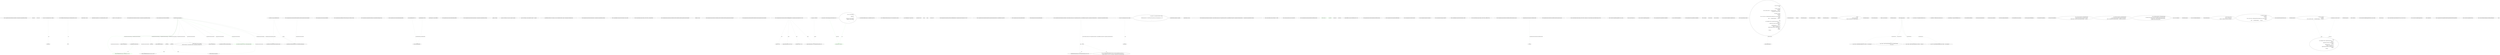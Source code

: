 digraph  {
m0_17 [cluster="CommandLine.Internal.OptionMap.Create(object, CommandLine.CommandLineParserSettings)", file="ParserResultExtensions.cs", label="Entry CommandLine.Internal.OptionMap.Create(object, CommandLine.CommandLineParserSettings)", span="79-79"];
m0_20 [cluster="CommandLine.Internal.OptionMap.Create(object, CommandLine.CommandLineParserSettings)", file="ParserResultExtensions.cs", label="return null;", span="84-84"];
m0_19 [cluster="CommandLine.Internal.OptionMap.Create(object, CommandLine.CommandLineParserSettings)", file="ParserResultExtensions.cs", label="list == null", span="82-82"];
m0_21 [cluster="CommandLine.Internal.OptionMap.Create(object, CommandLine.CommandLineParserSettings)", file="ParserResultExtensions.cs", label="var map = new OptionMap(list.Count, settings)", span="86-86"];
m0_18 [cluster="CommandLine.Internal.OptionMap.Create(object, CommandLine.CommandLineParserSettings)", file="ParserResultExtensions.cs", label="var list = ReflectionUtil.RetrievePropertyList<BaseOptionAttribute>(target)", span="81-81"];
m0_25 [cluster="CommandLine.Internal.OptionMap.Create(object, CommandLine.CommandLineParserSettings)", file="ParserResultExtensions.cs", label="map.RawOptions = target", span="94-94"];
m0_26 [cluster="CommandLine.Internal.OptionMap.Create(object, CommandLine.CommandLineParserSettings)", file="ParserResultExtensions.cs", label="return map;", span="95-95"];
m0_22 [cluster="CommandLine.Internal.OptionMap.Create(object, CommandLine.CommandLineParserSettings)", file="ParserResultExtensions.cs", label=list, span="87-87"];
m0_24 [cluster="CommandLine.Internal.OptionMap.Create(object, CommandLine.CommandLineParserSettings)", file="ParserResultExtensions.cs", label="map[pair.Right.UniqueName] = new OptionInfo(pair.Right, pair.Left)", span="91-91"];
m0_23 [cluster="CommandLine.Internal.OptionMap.Create(object, CommandLine.CommandLineParserSettings)", file="ParserResultExtensions.cs", label="pair.Left != null && pair.Right != null", span="89-89"];
m0_27 [cluster="CommandLine.Internal.OptionMap.Create(object, CommandLine.CommandLineParserSettings)", file="ParserResultExtensions.cs", label="Exit CommandLine.Internal.OptionMap.Create(object, CommandLine.CommandLineParserSettings)", span="79-79"];
m0_49 [cluster="CommandLine.Internal.OptionMap.SetDefaults()", file="ParserResultExtensions.cs", label="Entry CommandLine.Internal.OptionMap.SetDefaults()", span="158-158"];
m0_50 [cluster="CommandLine.Internal.OptionMap.SetDefaults()", file="ParserResultExtensions.cs", label="_map.Values", span="160-160"];
m0_51 [cluster="CommandLine.Internal.OptionMap.SetDefaults()", file="ParserResultExtensions.cs", label="option.SetDefault(RawOptions)", span="162-162"];
m0_52 [cluster="CommandLine.Internal.OptionMap.SetDefaults()", file="ParserResultExtensions.cs", label="Exit CommandLine.Internal.OptionMap.SetDefaults()", span="158-158"];
m0_28 [cluster="CommandLine.Internal.ReflectionUtil.RetrievePropertyList<TAttribute>(object)", file="ParserResultExtensions.cs", label="Entry CommandLine.Internal.ReflectionUtil.RetrievePropertyList<TAttribute>(object)", span="43-43"];
m0_42 [cluster="CommandLine.CommandLineParserException.CommandLineParserException(string)", file="ParserResultExtensions.cs", label="Entry CommandLine.CommandLineParserException.CommandLineParserException(string)", span="52-52"];
m0_48 [cluster="CommandLine.Internal.OptionMap.EnforceRequiredRule()", file="ParserResultExtensions.cs", label="Entry CommandLine.Internal.OptionMap.EnforceRequiredRule()", span="166-166"];
m0_55 [cluster="CommandLine.Internal.OptionMap.EnforceRequiredRule()", file="ParserResultExtensions.cs", label="_map.Values", span="169-169"];
m0_57 [cluster="CommandLine.Internal.OptionMap.EnforceRequiredRule()", file="ParserResultExtensions.cs", label="SetParserStateIfNeeded(RawOptions, option, true, null)", span="173-173"];
m0_54 [cluster="CommandLine.Internal.OptionMap.EnforceRequiredRule()", file="ParserResultExtensions.cs", label="bool requiredRulesAllMet = true", span="168-168"];
m0_56 [cluster="CommandLine.Internal.OptionMap.EnforceRequiredRule()", file="ParserResultExtensions.cs", label="option.Required && !option.IsDefined", span="171-171"];
m0_58 [cluster="CommandLine.Internal.OptionMap.EnforceRequiredRule()", file="ParserResultExtensions.cs", label="requiredRulesAllMet = false", span="174-174"];
m0_59 [cluster="CommandLine.Internal.OptionMap.EnforceRequiredRule()", file="ParserResultExtensions.cs", label="return requiredRulesAllMet;", span="177-177"];
m0_60 [cluster="CommandLine.Internal.OptionMap.EnforceRequiredRule()", file="ParserResultExtensions.cs", label="Exit CommandLine.Internal.OptionMap.EnforceRequiredRule()", span="166-166"];
m0_8 [cluster="CommandLine.Internal.OptionMap.OptionMap(int, CommandLine.CommandLineParserSettings)", file="ParserResultExtensions.cs", label="Entry CommandLine.Internal.OptionMap.OptionMap(int, CommandLine.CommandLineParserSettings)", span="62-62"];
m0_9 [cluster="CommandLine.Internal.OptionMap.OptionMap(int, CommandLine.CommandLineParserSettings)", file="ParserResultExtensions.cs", label="_settings = settings", span="67-67"];
m0_10 [cluster="CommandLine.Internal.OptionMap.OptionMap(int, CommandLine.CommandLineParserSettings)", file="ParserResultExtensions.cs", label="IEqualityComparer<string> comparer =\r\n                _settings.CaseSensitive ? StringComparer.Ordinal : StringComparer.OrdinalIgnoreCase", span="69-70"];
m0_11 [cluster="CommandLine.Internal.OptionMap.OptionMap(int, CommandLine.CommandLineParserSettings)", file="ParserResultExtensions.cs", label="_names = new Dictionary<string, string>(capacity, comparer)", span="71-71"];
m0_12 [cluster="CommandLine.Internal.OptionMap.OptionMap(int, CommandLine.CommandLineParserSettings)", file="ParserResultExtensions.cs", label="_map = new Dictionary<string, OptionInfo>(capacity * 2, comparer)", span="72-72"];
m0_13 [cluster="CommandLine.Internal.OptionMap.OptionMap(int, CommandLine.CommandLineParserSettings)", file="ParserResultExtensions.cs", label="_settings.MutuallyExclusive", span="73-73"];
m0_14 [cluster="CommandLine.Internal.OptionMap.OptionMap(int, CommandLine.CommandLineParserSettings)", file="ParserResultExtensions.cs", label="_mutuallyExclusiveSetMap = new Dictionary<string, MutuallyExclusiveInfo>(capacity, StringComparer.OrdinalIgnoreCase)", span="75-75"];
m0_15 [cluster="CommandLine.Internal.OptionMap.OptionMap(int, CommandLine.CommandLineParserSettings)", file="ParserResultExtensions.cs", label="Exit CommandLine.Internal.OptionMap.OptionMap(int, CommandLine.CommandLineParserSettings)", span="62-62"];
m0_98 [cluster="System.Reflection.PropertyInfo.SetValue(object, object, object[])", file="ParserResultExtensions.cs", label="Entry System.Reflection.PropertyInfo.SetValue(object, object, object[])", span="0-0"];
m0_79 [cluster="System.Collections.Generic.Dictionary<TKey, TValue>.ContainsKey(TKey)", file="ParserResultExtensions.cs", label="Entry System.Collections.Generic.Dictionary<TKey, TValue>.ContainsKey(TKey)", span="0-0"];
m0_2 [cluster="CommandLine.Internal.OptionMap.MutuallyExclusiveInfo.MutuallyExclusiveInfo(CommandLine.Internal.OptionInfo)", file="ParserResultExtensions.cs", label="Entry CommandLine.Internal.OptionMap.MutuallyExclusiveInfo.MutuallyExclusiveInfo(CommandLine.Internal.OptionInfo)", span="47-47"];
m0_3 [cluster="CommandLine.Internal.OptionMap.MutuallyExclusiveInfo.MutuallyExclusiveInfo(CommandLine.Internal.OptionInfo)", file="ParserResultExtensions.cs", label="BadOption = option", span="49-49"];
m0_4 [cluster="CommandLine.Internal.OptionMap.MutuallyExclusiveInfo.MutuallyExclusiveInfo(CommandLine.Internal.OptionInfo)", file="ParserResultExtensions.cs", label="Exit CommandLine.Internal.OptionMap.MutuallyExclusiveInfo.MutuallyExclusiveInfo(CommandLine.Internal.OptionInfo)", span="47-47"];
m0_73 [cluster="CommandLine.Internal.OptionMap.BuildMutuallyExclusiveMap(CommandLine.Internal.OptionInfo)", file="ParserResultExtensions.cs", label="Entry CommandLine.Internal.OptionMap.BuildMutuallyExclusiveMap(CommandLine.Internal.OptionInfo)", span="204-204"];
m0_75 [cluster="CommandLine.Internal.OptionMap.BuildMutuallyExclusiveMap(CommandLine.Internal.OptionInfo)", file="ParserResultExtensions.cs", label="!_mutuallyExclusiveSetMap.ContainsKey(setName)", span="207-207"];
m0_76 [cluster="CommandLine.Internal.OptionMap.BuildMutuallyExclusiveMap(CommandLine.Internal.OptionInfo)", file="ParserResultExtensions.cs", label="_mutuallyExclusiveSetMap.Add(setName, new MutuallyExclusiveInfo(option))", span="209-209"];
m0_77 [cluster="CommandLine.Internal.OptionMap.BuildMutuallyExclusiveMap(CommandLine.Internal.OptionInfo)", file="ParserResultExtensions.cs", label="_mutuallyExclusiveSetMap[setName].IncrementOccurrence()", span="211-211"];
m0_74 [cluster="CommandLine.Internal.OptionMap.BuildMutuallyExclusiveMap(CommandLine.Internal.OptionInfo)", file="ParserResultExtensions.cs", label="var setName = option.MutuallyExclusiveSet", span="206-206"];
m0_78 [cluster="CommandLine.Internal.OptionMap.BuildMutuallyExclusiveMap(CommandLine.Internal.OptionInfo)", file="ParserResultExtensions.cs", label="Exit CommandLine.Internal.OptionMap.BuildMutuallyExclusiveMap(CommandLine.Internal.OptionInfo)", span="204-204"];
m0_61 [cluster="CommandLine.Internal.OptionMap.SetParserStateIfNeeded(object, CommandLine.Internal.OptionInfo, bool?, bool?)", file="ParserResultExtensions.cs", label="Entry CommandLine.Internal.OptionMap.SetParserStateIfNeeded(object, CommandLine.Internal.OptionInfo, bool?, bool?)", span="214-214"];
m0_95 [cluster="CommandLine.Internal.OptionMap.SetParserStateIfNeeded(object, CommandLine.Internal.OptionInfo, bool?, bool?)", color=green, community=0, file="ParserResultExtensions.cs", label="parserState.Errors.Add(error)", prediction=0, span="242-242"];
m0_87 [cluster="CommandLine.Internal.OptionMap.SetParserStateIfNeeded(object, CommandLine.Internal.OptionInfo, bool?, bool?)", file="ParserResultExtensions.cs", label="var parserState = (IParserState)property.GetValue(options, null)", span="227-227"];
m0_90 [cluster="CommandLine.Internal.OptionMap.SetParserStateIfNeeded(object, CommandLine.Internal.OptionInfo, bool?, bool?)", file="ParserResultExtensions.cs", label="var error = new ParsingError\r\n                {\r\n                    BadOption =\r\n                        {\r\n                            ShortName = option.ShortName,\r\n                            LongName = option.LongName\r\n                        }\r\n                }", span="232-239"];
m0_93 [cluster="CommandLine.Internal.OptionMap.SetParserStateIfNeeded(object, CommandLine.Internal.OptionInfo, bool?, bool?)", file="ParserResultExtensions.cs", label="mutualExclusiveness != null", span="241-241"];
m0_94 [cluster="CommandLine.Internal.OptionMap.SetParserStateIfNeeded(object, CommandLine.Internal.OptionInfo, bool?, bool?)", file="ParserResultExtensions.cs", label="error.ViolatesMutualExclusiveness = mutualExclusiveness.Value", span="241-241"];
m0_81 [cluster="CommandLine.Internal.OptionMap.SetParserStateIfNeeded(object, CommandLine.Internal.OptionInfo, bool?, bool?)", file="ParserResultExtensions.cs", label="var list = ReflectionUtil.RetrievePropertyList<ParserStateAttribute>(options)", span="216-216"];
m0_85 [cluster="CommandLine.Internal.OptionMap.SetParserStateIfNeeded(object, CommandLine.Internal.OptionInfo, bool?, bool?)", file="ParserResultExtensions.cs", label="property.GetValue(options, null) == null", span="223-223"];
m0_86 [cluster="CommandLine.Internal.OptionMap.SetParserStateIfNeeded(object, CommandLine.Internal.OptionInfo, bool?, bool?)", file="ParserResultExtensions.cs", label="property.SetValue(options, new CommandLine.ParserState(), null)", span="225-225"];
m0_91 [cluster="CommandLine.Internal.OptionMap.SetParserStateIfNeeded(object, CommandLine.Internal.OptionInfo, bool?, bool?)", file="ParserResultExtensions.cs", label="required != null", span="240-240"];
m0_92 [cluster="CommandLine.Internal.OptionMap.SetParserStateIfNeeded(object, CommandLine.Internal.OptionInfo, bool?, bool?)", file="ParserResultExtensions.cs", label="error.ViolatesRequired = required.Value", span="240-240"];
m0_84 [cluster="CommandLine.Internal.OptionMap.SetParserStateIfNeeded(object, CommandLine.Internal.OptionInfo, bool?, bool?)", file="ParserResultExtensions.cs", label="var property = list[0].Left", span="221-221"];
m0_88 [cluster="CommandLine.Internal.OptionMap.SetParserStateIfNeeded(object, CommandLine.Internal.OptionInfo, bool?, bool?)", file="ParserResultExtensions.cs", label="parserState == null", span="228-228"];
m0_83 [cluster="CommandLine.Internal.OptionMap.SetParserStateIfNeeded(object, CommandLine.Internal.OptionInfo, bool?, bool?)", file="ParserResultExtensions.cs", label="return;", span="219-219"];
m0_89 [cluster="CommandLine.Internal.OptionMap.SetParserStateIfNeeded(object, CommandLine.Internal.OptionInfo, bool?, bool?)", file="ParserResultExtensions.cs", label="return;", span="230-230"];
m0_82 [cluster="CommandLine.Internal.OptionMap.SetParserStateIfNeeded(object, CommandLine.Internal.OptionInfo, bool?, bool?)", file="ParserResultExtensions.cs", label="list.Count == 0", span="217-217"];
m0_96 [cluster="CommandLine.Internal.OptionMap.SetParserStateIfNeeded(object, CommandLine.Internal.OptionInfo, bool?, bool?)", file="ParserResultExtensions.cs", label="Exit CommandLine.Internal.OptionMap.SetParserStateIfNeeded(object, CommandLine.Internal.OptionInfo, bool?, bool?)", span="214-214"];
m0_29 [cluster="CommandLine.Internal.OptionInfo.OptionInfo(CommandLine.BaseOptionAttribute, System.Reflection.PropertyInfo)", file="ParserResultExtensions.cs", label="Entry CommandLine.Internal.OptionInfo.OptionInfo(CommandLine.BaseOptionAttribute, System.Reflection.PropertyInfo)", span="43-43"];
m0_44 [cluster="CommandLine.Internal.OptionMap.EnforceRules()", file="ParserResultExtensions.cs", label="Entry CommandLine.Internal.OptionMap.EnforceRules()", span="153-153"];
m0_45 [cluster="CommandLine.Internal.OptionMap.EnforceRules()", color=green, community=0, file="ParserResultExtensions.cs", label="return EnforceMutuallyExclusiveMap() && EnforceRequiredRule();", prediction=1, span="155-155"];
m0_46 [cluster="CommandLine.Internal.OptionMap.EnforceRules()", file="ParserResultExtensions.cs", label="Exit CommandLine.Internal.OptionMap.EnforceRules()", span="153-153"];
m0_30 [cluster="CommandLine.Internal.OptionMap.Create(object, System.Collections.Generic.IList<CommandLine.Internal.Pair<System.Reflection.PropertyInfo, CommandLine.VerbOptionAttribute>>, CommandLine.CommandLineParserSettings)", file="ParserResultExtensions.cs", label="Entry CommandLine.Internal.OptionMap.Create(object, System.Collections.Generic.IList<CommandLine.Internal.Pair<System.Reflection.PropertyInfo, CommandLine.VerbOptionAttribute>>, CommandLine.CommandLineParserSettings)", span="98-98"];
m0_35 [cluster="CommandLine.Internal.OptionMap.Create(object, System.Collections.Generic.IList<CommandLine.Internal.Pair<System.Reflection.PropertyInfo, CommandLine.VerbOptionAttribute>>, CommandLine.CommandLineParserSettings)", file="ParserResultExtensions.cs", label="throw new CommandLineParserException(''Type {0} must have a parameterless constructor or'' +\r\n                        '' be already initialized to be used as a verb command.''.FormatInvariant(verb.Left.PropertyType));", span="111-112"];
m0_34 [cluster="CommandLine.Internal.OptionMap.Create(object, System.Collections.Generic.IList<CommandLine.Internal.Pair<System.Reflection.PropertyInfo, CommandLine.VerbOptionAttribute>>, CommandLine.CommandLineParserSettings)", file="ParserResultExtensions.cs", label="!optionInfo.HasParameterLessCtor && verb.Left.GetValue(target, null) == null", span="109-109"];
m0_31 [cluster="CommandLine.Internal.OptionMap.Create(object, System.Collections.Generic.IList<CommandLine.Internal.Pair<System.Reflection.PropertyInfo, CommandLine.VerbOptionAttribute>>, CommandLine.CommandLineParserSettings)", file="ParserResultExtensions.cs", label="var map = new OptionMap(verbs.Count, settings)", span="101-101"];
m0_32 [cluster="CommandLine.Internal.OptionMap.Create(object, System.Collections.Generic.IList<CommandLine.Internal.Pair<System.Reflection.PropertyInfo, CommandLine.VerbOptionAttribute>>, CommandLine.CommandLineParserSettings)", file="ParserResultExtensions.cs", label=verbs, span="102-102"];
m0_33 [cluster="CommandLine.Internal.OptionMap.Create(object, System.Collections.Generic.IList<CommandLine.Internal.Pair<System.Reflection.PropertyInfo, CommandLine.VerbOptionAttribute>>, CommandLine.CommandLineParserSettings)", file="ParserResultExtensions.cs", label="var optionInfo = new OptionInfo(verb.Right, verb.Left)\r\n                {\r\n                    HasParameterLessCtor = verb.Left.PropertyType.GetConstructor(Type.EmptyTypes) != null\r\n\r\n                }", span="104-108"];
m0_36 [cluster="CommandLine.Internal.OptionMap.Create(object, System.Collections.Generic.IList<CommandLine.Internal.Pair<System.Reflection.PropertyInfo, CommandLine.VerbOptionAttribute>>, CommandLine.CommandLineParserSettings)", file="ParserResultExtensions.cs", label="map[verb.Right.UniqueName] = optionInfo", span="114-114"];
m0_37 [cluster="CommandLine.Internal.OptionMap.Create(object, System.Collections.Generic.IList<CommandLine.Internal.Pair<System.Reflection.PropertyInfo, CommandLine.VerbOptionAttribute>>, CommandLine.CommandLineParserSettings)", file="ParserResultExtensions.cs", label="map.RawOptions = target", span="116-116"];
m0_38 [cluster="CommandLine.Internal.OptionMap.Create(object, System.Collections.Generic.IList<CommandLine.Internal.Pair<System.Reflection.PropertyInfo, CommandLine.VerbOptionAttribute>>, CommandLine.CommandLineParserSettings)", file="ParserResultExtensions.cs", label="return map;", span="117-117"];
m0_39 [cluster="CommandLine.Internal.OptionMap.Create(object, System.Collections.Generic.IList<CommandLine.Internal.Pair<System.Reflection.PropertyInfo, CommandLine.VerbOptionAttribute>>, CommandLine.CommandLineParserSettings)", file="ParserResultExtensions.cs", label="Exit CommandLine.Internal.OptionMap.Create(object, System.Collections.Generic.IList<CommandLine.Internal.Pair<System.Reflection.PropertyInfo, CommandLine.VerbOptionAttribute>>, CommandLine.CommandLineParserSettings)", span="98-98"];
m0_100 [cluster="System.Collections.Generic.ICollection<T>.Add(T)", file="ParserResultExtensions.cs", label="Entry System.Collections.Generic.ICollection<T>.Add(T)", span="0-0"];
m0_40 [cluster="System.Type.GetConstructor(System.Type[])", file="ParserResultExtensions.cs", label="Entry System.Type.GetConstructor(System.Type[])", span="0-0"];
m0_47 [cluster="CommandLine.Internal.OptionMap.EnforceMutuallyExclusiveMap()", file="ParserResultExtensions.cs", label="Entry CommandLine.Internal.OptionMap.EnforceMutuallyExclusiveMap()", span="180-180"];
m0_68 [cluster="CommandLine.Internal.OptionMap.EnforceMutuallyExclusiveMap()", color=green, community=0, file="ParserResultExtensions.cs", label="info.Occurrence > 1", prediction=2, span="195-195"];
m0_67 [cluster="CommandLine.Internal.OptionMap.EnforceMutuallyExclusiveMap()", file="ParserResultExtensions.cs", label="_mutuallyExclusiveSetMap.Values", span="193-193"];
m0_69 [cluster="CommandLine.Internal.OptionMap.EnforceMutuallyExclusiveMap()", color=green, community=0, file="ParserResultExtensions.cs", label="SetParserStateIfNeeded(RawOptions, info.BadOption, null, true)", prediction=1, span="197-197"];
m0_70 [cluster="CommandLine.Internal.OptionMap.EnforceMutuallyExclusiveMap()", color=green, community=0, file="ParserResultExtensions.cs", label="return false;", prediction=4, span="198-198"];
m0_62 [cluster="CommandLine.Internal.OptionMap.EnforceMutuallyExclusiveMap()", file="ParserResultExtensions.cs", label="!_settings.MutuallyExclusive", span="182-182"];
m0_64 [cluster="CommandLine.Internal.OptionMap.EnforceMutuallyExclusiveMap()", file="ParserResultExtensions.cs", label="_map.Values", span="186-186"];
m0_66 [cluster="CommandLine.Internal.OptionMap.EnforceMutuallyExclusiveMap()", file="ParserResultExtensions.cs", label="BuildMutuallyExclusiveMap(option)", span="190-190"];
m0_71 [cluster="CommandLine.Internal.OptionMap.EnforceMutuallyExclusiveMap()", file="ParserResultExtensions.cs", label="return true;", span="201-201"];
m0_63 [cluster="CommandLine.Internal.OptionMap.EnforceMutuallyExclusiveMap()", file="ParserResultExtensions.cs", label="return true;", span="184-184"];
m0_65 [cluster="CommandLine.Internal.OptionMap.EnforceMutuallyExclusiveMap()", file="ParserResultExtensions.cs", label="option.IsDefined && option.MutuallyExclusiveSet != null", span="188-188"];
m0_72 [cluster="CommandLine.Internal.OptionMap.EnforceMutuallyExclusiveMap()", file="ParserResultExtensions.cs", label="Exit CommandLine.Internal.OptionMap.EnforceMutuallyExclusiveMap()", span="180-180"];
m0_53 [cluster="CommandLine.Internal.OptionInfo.SetDefault(object)", file="ParserResultExtensions.cs", label="Entry CommandLine.Internal.OptionInfo.SetDefault(object)", span="160-160"];
m0_97 [cluster="CommandLine.ParserState.ParserState()", file="ParserResultExtensions.cs", label="Entry CommandLine.ParserState.ParserState()", span="47-47"];
m0_99 [cluster="CommandLine.ParsingError.ParsingError()", file="ParserResultExtensions.cs", label="Entry CommandLine.ParsingError.ParsingError()", span="47-47"];
m0_43 [cluster="string.FormatInvariant(params object[])", file="ParserResultExtensions.cs", label="Entry string.FormatInvariant(params object[])", span="58-58"];
m0_41 [cluster="System.Reflection.PropertyInfo.GetValue(object, object[])", file="ParserResultExtensions.cs", label="Entry System.Reflection.PropertyInfo.GetValue(object, object[])", span="0-0"];
m0_80 [cluster="System.Collections.Generic.Dictionary<TKey, TValue>.Add(TKey, TValue)", file="ParserResultExtensions.cs", label="Entry System.Collections.Generic.Dictionary<TKey, TValue>.Add(TKey, TValue)", span="0-0"];
m0_5 [cluster="CommandLine.Internal.OptionMap.MutuallyExclusiveInfo.IncrementOccurrence()", file="ParserResultExtensions.cs", label="Entry CommandLine.Internal.OptionMap.MutuallyExclusiveInfo.IncrementOccurrence()", span="54-54"];
m0_6 [cluster="CommandLine.Internal.OptionMap.MutuallyExclusiveInfo.IncrementOccurrence()", file="ParserResultExtensions.cs", label="++_count", span="54-54"];
m0_7 [cluster="CommandLine.Internal.OptionMap.MutuallyExclusiveInfo.IncrementOccurrence()", file="ParserResultExtensions.cs", label="Exit CommandLine.Internal.OptionMap.MutuallyExclusiveInfo.IncrementOccurrence()", span="54-54"];
m0_16 [cluster="System.Collections.Generic.Dictionary<TKey, TValue>.Dictionary(int, System.Collections.Generic.IEqualityComparer<TKey>)", file="ParserResultExtensions.cs", label="Entry System.Collections.Generic.Dictionary<TKey, TValue>.Dictionary(int, System.Collections.Generic.IEqualityComparer<TKey>)", span="0-0"];
m0_102 [file="ParserResultExtensions.cs", label="CommandLine.Internal.OptionMap", span=""];
m0_101 [file="ParserResultExtensions.cs", label="CommandLine.Internal.OptionMap.MutuallyExclusiveInfo", span=""];
m1_64 [cluster="System.Text.StringBuilder.AppendIf(bool, string, string)", file="UnParserExtensions.cs", label="Entry System.Text.StringBuilder.AppendIf(bool, string, string)", span="42-42"];
m1_62 [cluster="string.Substring(int, int)", file="UnParserExtensions.cs", label="Entry string.Substring(int, int)", span="0-0"];
m1_63 [cluster="System.Text.StringBuilder.Append(char)", file="UnParserExtensions.cs", label="Entry System.Text.StringBuilder.Append(char)", span="0-0"];
m1_0 [cluster="CommandLine.Text.SentenceBuilder.CreateDefault()", file="UnParserExtensions.cs", label="Entry CommandLine.Text.SentenceBuilder.CreateDefault()", span="22-22"];
m1_1 [cluster="CommandLine.Text.SentenceBuilder.CreateDefault()", file="UnParserExtensions.cs", label="return new DefaultSentenceBuilder();", span="24-24"];
m1_2 [cluster="CommandLine.Text.SentenceBuilder.CreateDefault()", file="UnParserExtensions.cs", label="Exit CommandLine.Text.SentenceBuilder.CreateDefault()", span="22-22"];
m1_47 [cluster="Unk.Select", file="UnParserExtensions.cs", label="Entry Unk.Select", span=""];
m1_49 [cluster="Unk.Join", file="UnParserExtensions.cs", label="Entry Unk.Join", span=""];
m1_58 [cluster="Unk.Distinct", file="UnParserExtensions.cs", label="Entry Unk.Distinct", span=""];
m1_59 [cluster="System.Text.StringBuilder.StringBuilder(string)", file="UnParserExtensions.cs", label="Entry System.Text.StringBuilder.StringBuilder(string)", span="0-0"];
m1_39 [cluster="string.JoinTo(params string[])", file="UnParserExtensions.cs", label="Entry string.JoinTo(params string[])", span="45-45"];
m1_50 [cluster="lambda expression", file="UnParserExtensions.cs", label="Entry lambda expression", span="147-171"];
m1_4 [cluster="lambda expression", file="UnParserExtensions.cs", label="Entry lambda expression", span="63-63"];
m1_5 [cluster="lambda expression", file="UnParserExtensions.cs", label="''Required.''", span="63-63"];
m1_6 [cluster="lambda expression", file="UnParserExtensions.cs", label="Exit lambda expression", span="63-63"];
m1_7 [cluster="lambda expression", file="UnParserExtensions.cs", label="Entry lambda expression", span="71-71"];
m1_8 [cluster="lambda expression", file="UnParserExtensions.cs", label="''ERROR(S):''", span="71-71"];
m1_9 [cluster="lambda expression", file="UnParserExtensions.cs", label="Exit lambda expression", span="71-71"];
m1_10 [cluster="lambda expression", file="UnParserExtensions.cs", label="Entry lambda expression", span="79-81"];
m1_11 [cluster="lambda expression", file="UnParserExtensions.cs", label="isOption\r\n                        ? ''Display this help screen.''\r\n                        : ''Display more information on a specific command.''", span="79-81"];
m1_12 [cluster="lambda expression", file="UnParserExtensions.cs", label="Exit lambda expression", span="79-81"];
m1_13 [cluster="lambda expression", file="UnParserExtensions.cs", label="Entry lambda expression", span="89-89"];
m1_14 [cluster="lambda expression", file="UnParserExtensions.cs", label="''Display version information.''", span="89-89"];
m1_15 [cluster="lambda expression", file="UnParserExtensions.cs", label="Exit lambda expression", span="89-89"];
m1_16 [cluster="lambda expression", file="UnParserExtensions.cs", label="Entry lambda expression", span="97-132"];
m1_17 [cluster="lambda expression", file="UnParserExtensions.cs", label="error.Tag", span="99-99"];
m1_19 [cluster="lambda expression", file="UnParserExtensions.cs", label="return ''Token '''.JoinTo(((BadFormatTokenError)error).Token, ''' is not recognized.'');", span="102-102"];
m1_21 [cluster="lambda expression", file="UnParserExtensions.cs", label="return ''Option '''.JoinTo(((MissingValueOptionError)error).NameInfo.NameText,\r\n                                        ''' has no value.'');", span="104-105"];
m1_23 [cluster="lambda expression", file="UnParserExtensions.cs", label="return ''Option '''.JoinTo(((UnknownOptionError)error).Token, ''' is unknown.'');", span="107-107"];
m1_25 [cluster="lambda expression", file="UnParserExtensions.cs", label="var errMisssing = ((MissingRequiredOptionError)error)", span="109-109"];
m1_28 [cluster="lambda expression", file="UnParserExtensions.cs", label="var badFormat = ((BadFormatConversionError)error)", span="116-116"];
m1_31 [cluster="lambda expression", file="UnParserExtensions.cs", label="var seqOutRange = ((SequenceOutOfRangeError)error)", span="121-121"];
m1_34 [cluster="lambda expression", file="UnParserExtensions.cs", label="return ''Verb '''.JoinTo(((BadVerbSelectedError)error).Token, ''' is not recognized.'');", span="127-127"];
m1_18 [cluster="lambda expression", file="UnParserExtensions.cs", label="ErrorType.BadFormatTokenError", span="101-101"];
m1_20 [cluster="lambda expression", file="UnParserExtensions.cs", label="ErrorType.MissingValueOptionError", span="103-103"];
m1_22 [cluster="lambda expression", file="UnParserExtensions.cs", label="ErrorType.UnknownOptionError", span="106-106"];
m1_24 [cluster="lambda expression", file="UnParserExtensions.cs", label="ErrorType.MissingRequiredOptionError", span="108-108"];
m1_27 [cluster="lambda expression", file="UnParserExtensions.cs", label="ErrorType.BadFormatConversionError", span="115-115"];
m1_30 [cluster="lambda expression", file="UnParserExtensions.cs", label="ErrorType.SequenceOutOfRangeError", span="120-120"];
m1_33 [cluster="lambda expression", file="UnParserExtensions.cs", label="ErrorType.BadVerbSelectedError", span="126-126"];
m1_35 [cluster="lambda expression", file="UnParserExtensions.cs", label="ErrorType.NoVerbSelectedError", span="128-128"];
m1_26 [cluster="lambda expression", file="UnParserExtensions.cs", label="return errMisssing.NameInfo == NameInfo.EmptyName\r\n                                               ? ''A required value not bound to option name is missing.''\r\n                                               : ''Required option '''.JoinTo(errMisssing.NameInfo.NameText, ''' is missing.'');", span="110-112"];
m1_29 [cluster="lambda expression", file="UnParserExtensions.cs", label="return badFormat.NameInfo == NameInfo.EmptyName\r\n                                               ? ''A value not bound to option name is defined with a bad format.''\r\n                                               : ''Option '''.JoinTo(badFormat.NameInfo.NameText, ''' is defined with a bad format.'');", span="117-119"];
m1_32 [cluster="lambda expression", file="UnParserExtensions.cs", label="return seqOutRange.NameInfo == NameInfo.EmptyName\r\n                                               ? ''A sequence value not bound to option name is defined with few items than required.''\r\n                                               : ''A sequence option '''.JoinTo(seqOutRange.NameInfo.NameText,\r\n                                                    ''' is defined with few items than required.'');", span="122-125"];
m1_36 [cluster="lambda expression", file="UnParserExtensions.cs", label="return ''No verb selected.'';", span="129-129"];
m1_37 [cluster="lambda expression", file="UnParserExtensions.cs", label="Exit lambda expression", span="97-132"];
m1_38 [cluster="lambda expression", file="UnParserExtensions.cs", label="throw new InvalidOperationException();", span="131-131"];
m1_41 [cluster="lambda expression", file="UnParserExtensions.cs", label="Entry lambda expression", span="140-173"];
m1_42 [cluster="lambda expression", file="UnParserExtensions.cs", label="var bySet = from e in errors\r\n                                group e by e.SetName into g\r\n                                select new { SetName = g.Key, Errors = g.ToList() }", span="142-144"];
m1_43 [cluster="lambda expression", file="UnParserExtensions.cs", label="var msgs = bySet.Select(\r\n                            set =>\r\n                            {\r\n                                var names = string.Join(\r\n                                    string.Empty,\r\n                                    (from e in set.Errors select ''''' + e.NameInfo.NameText + ''', '').ToArray());\r\n                                var namesCount = set.Errors.Count();\r\n\r\n                                var incompat = string.Join(\r\n                                    string.Empty,\r\n                                    (from x in\r\n                                    (from s in bySet where !s.SetName.EndsWith(set.SetName) from e in s.Errors select e)\r\n                                        .Distinct()\r\n                                    select ''''' + x.NameInfo.NameText + ''', '').ToArray());\r\n\r\n                                return\r\n                                    new StringBuilder(''Option'').AppendWhen(namesCount > 1, ''s'')\r\n                                        .Append('': '')\r\n                                        .Append(names.Substring(0, names.Length - 2))\r\n                                        .Append(' ')\r\n                                        .AppendIf(namesCount > 1, ''are'', ''is'')\r\n                                        .Append('' not compatible with: '')\r\n                                        .Append(incompat.Substring(0, incompat.Length - 2))\r\n                                        .Append('.')\r\n                                        .ToString();\r\n                            }).ToArray()", span="146-171"];
m1_53 [cluster="lambda expression", file="UnParserExtensions.cs", label="var incompat = string.Join(\r\n                                    string.Empty,\r\n                                    (from x in\r\n                                    (from s in bySet where !s.SetName.EndsWith(set.SetName) from e in s.Errors select e)\r\n                                        .Distinct()\r\n                                    select ''''' + x.NameInfo.NameText + ''', '').ToArray())", span="154-159"];
m1_44 [cluster="lambda expression", file="UnParserExtensions.cs", label="return string.Join(Environment.NewLine, msgs);", span="172-172"];
m1_45 [cluster="lambda expression", file="UnParserExtensions.cs", label="Exit lambda expression", span="140-173"];
m1_51 [cluster="lambda expression", file="UnParserExtensions.cs", label="var names = string.Join(\r\n                                    string.Empty,\r\n                                    (from e in set.Errors select ''''' + e.NameInfo.NameText + ''', '').ToArray())", span="149-151"];
m1_52 [cluster="lambda expression", file="UnParserExtensions.cs", label="var namesCount = set.Errors.Count()", span="152-152"];
m1_54 [cluster="lambda expression", file="UnParserExtensions.cs", label="return\r\n                                    new StringBuilder(''Option'').AppendWhen(namesCount > 1, ''s'')\r\n                                        .Append('': '')\r\n                                        .Append(names.Substring(0, names.Length - 2))\r\n                                        .Append(' ')\r\n                                        .AppendIf(namesCount > 1, ''are'', ''is'')\r\n                                        .Append('' not compatible with: '')\r\n                                        .Append(incompat.Substring(0, incompat.Length - 2))\r\n                                        .Append('.')\r\n                                        .ToString();", span="161-170"];
m1_55 [cluster="lambda expression", file="UnParserExtensions.cs", label="Exit lambda expression", span="147-171"];
m1_48 [cluster="Unk.ToArray", file="UnParserExtensions.cs", label="Entry Unk.ToArray", span=""];
m1_60 [cluster="System.Text.StringBuilder.AppendWhen(bool, params string[])", file="UnParserExtensions.cs", label="Entry System.Text.StringBuilder.AppendWhen(bool, params string[])", span="9-9"];
m1_56 [cluster="Unk.Count", file="UnParserExtensions.cs", label="Entry Unk.Count", span=""];
m1_46 [cluster="System.Collections.Generic.IEnumerable<TSource>.ToList<TSource>()", file="UnParserExtensions.cs", label="Entry System.Collections.Generic.IEnumerable<TSource>.ToList<TSource>()", span="0-0"];
m1_61 [cluster="System.Text.StringBuilder.Append(string)", file="UnParserExtensions.cs", label="Entry System.Text.StringBuilder.Append(string)", span="0-0"];
m1_57 [cluster="Unk.EndsWith", file="UnParserExtensions.cs", label="Entry Unk.EndsWith", span=""];
m1_3 [cluster="CommandLine.Text.SentenceBuilder.DefaultSentenceBuilder.DefaultSentenceBuilder()", file="UnParserExtensions.cs", label="Entry CommandLine.Text.SentenceBuilder.DefaultSentenceBuilder.DefaultSentenceBuilder()", span="57-57"];
m1_65 [cluster="System.Text.StringBuilder.ToString()", file="UnParserExtensions.cs", label="Entry System.Text.StringBuilder.ToString()", span="0-0"];
m1_40 [cluster="System.InvalidOperationException.InvalidOperationException()", file="UnParserExtensions.cs", label="Entry System.InvalidOperationException.InvalidOperationException()", span="0-0"];
m1_66 [file="UnParserExtensions.cs", label=bySet, span=""];
m0_21 -> m0_26  [color=darkseagreen4, key=1, label=map, style=dashed];
m0_18 -> m0_22  [color=darkseagreen4, key=1, label=list, style=dashed];
m0_55 -> m0_57  [color=darkseagreen4, key=1, label=option, style=dashed];
m0_54 -> m0_59  [color=darkseagreen4, key=1, label=requiredRulesAllMet, style=dashed];
m0_58 -> m0_59  [color=darkseagreen4, key=1, label=requiredRulesAllMet, style=dashed];
m0_73 -> m0_76  [color=darkseagreen4, key=1, label="CommandLine.Internal.OptionInfo", style=dashed];
m0_74 -> m0_76  [color=darkseagreen4, key=1, label=setName, style=dashed];
m0_74 -> m0_77  [color=darkseagreen4, key=1, label=setName, style=dashed];
m0_61 -> m0_85  [color=darkseagreen4, key=1, label=object, style=dashed];
m0_61 -> m0_86  [color=darkseagreen4, key=1, label=object, style=dashed];
m0_61 -> m0_91  [color=darkseagreen4, key=1, label="bool?", style=dashed];
m0_61 -> m0_93  [color=darkseagreen4, key=1, label="bool?", style=dashed];
m0_87 -> m0_95  [color=green, key=1, label=parserState, style=dashed];
m0_90 -> m0_95  [color=green, key=1, label=error, style=dashed];
m0_84 -> m0_86  [color=darkseagreen4, key=1, label=property, style=dashed];
m0_30 -> m0_34  [color=darkseagreen4, key=1, label=object, style=dashed];
m0_30 -> m0_32  [color=darkseagreen4, key=1, label="System.Collections.Generic.IList<CommandLine.Internal.Pair<System.Reflection.PropertyInfo, CommandLine.VerbOptionAttribute>>", style=dashed];
m0_31 -> m0_38  [color=darkseagreen4, key=1, label=map, style=dashed];
m0_32 -> m0_35  [color=darkseagreen4, key=1, label=verb, style=dashed];
m0_32 -> m0_34  [color=darkseagreen4, key=1, label=verb, style=dashed];
m0_67 -> m0_69  [color=green, key=1, label=info, style=dashed];
m0_64 -> m0_66  [color=darkseagreen4, key=1, label=option, style=dashed];
m0_102 -> m0_45  [color=green, key=1, label="CommandLine.Internal.OptionMap", style=dashed];
m0_102 -> m0_69  [color=green, key=1, label="CommandLine.Internal.OptionMap", style=dashed];
m0_102 -> m0_10  [color=darkseagreen4, key=1, label="CommandLine.Internal.OptionMap", style=dashed];
m0_102 -> m0_13  [color=darkseagreen4, key=1, label="CommandLine.Internal.OptionMap", style=dashed];
m0_102 -> m0_50  [color=darkseagreen4, key=1, label="CommandLine.Internal.OptionMap", style=dashed];
m0_102 -> m0_51  [color=darkseagreen4, key=1, label="CommandLine.Internal.OptionMap", style=dashed];
m0_102 -> m0_55  [color=darkseagreen4, key=1, label="CommandLine.Internal.OptionMap", style=dashed];
m0_102 -> m0_57  [color=darkseagreen4, key=1, label="CommandLine.Internal.OptionMap", style=dashed];
m0_102 -> m0_62  [color=darkseagreen4, key=1, label="CommandLine.Internal.OptionMap", style=dashed];
m0_102 -> m0_64  [color=darkseagreen4, key=1, label="CommandLine.Internal.OptionMap", style=dashed];
m0_102 -> m0_66  [color=darkseagreen4, key=1, label="CommandLine.Internal.OptionMap", style=dashed];
m0_102 -> m0_67  [color=darkseagreen4, key=1, label="CommandLine.Internal.OptionMap", style=dashed];
m0_102 -> m0_75  [color=darkseagreen4, key=1, label="CommandLine.Internal.OptionMap", style=dashed];
m0_102 -> m0_76  [color=darkseagreen4, key=1, label="CommandLine.Internal.OptionMap", style=dashed];
m0_102 -> m0_77  [color=darkseagreen4, key=1, label="CommandLine.Internal.OptionMap", style=dashed];
m0_101 -> m0_6  [color=darkseagreen4, key=1, label="CommandLine.Internal.OptionMap.MutuallyExclusiveInfo", style=dashed];
m1_16 -> m1_19  [color=darkseagreen4, key=1, label="CommandLine.Error", style=dashed];
m1_16 -> m1_21  [color=darkseagreen4, key=1, label="CommandLine.Error", style=dashed];
m1_16 -> m1_23  [color=darkseagreen4, key=1, label="CommandLine.Error", style=dashed];
m1_16 -> m1_34  [color=darkseagreen4, key=1, label="CommandLine.Error", style=dashed];
m1_43 -> m1_50  [color=darkseagreen4, key=1, label="lambda expression", style=dashed];
m1_51 -> m1_54  [color=darkseagreen4, key=1, label=names, style=dashed];
m1_52 -> m1_54  [color=darkseagreen4, key=1, label=namesCount, style=dashed];
}
